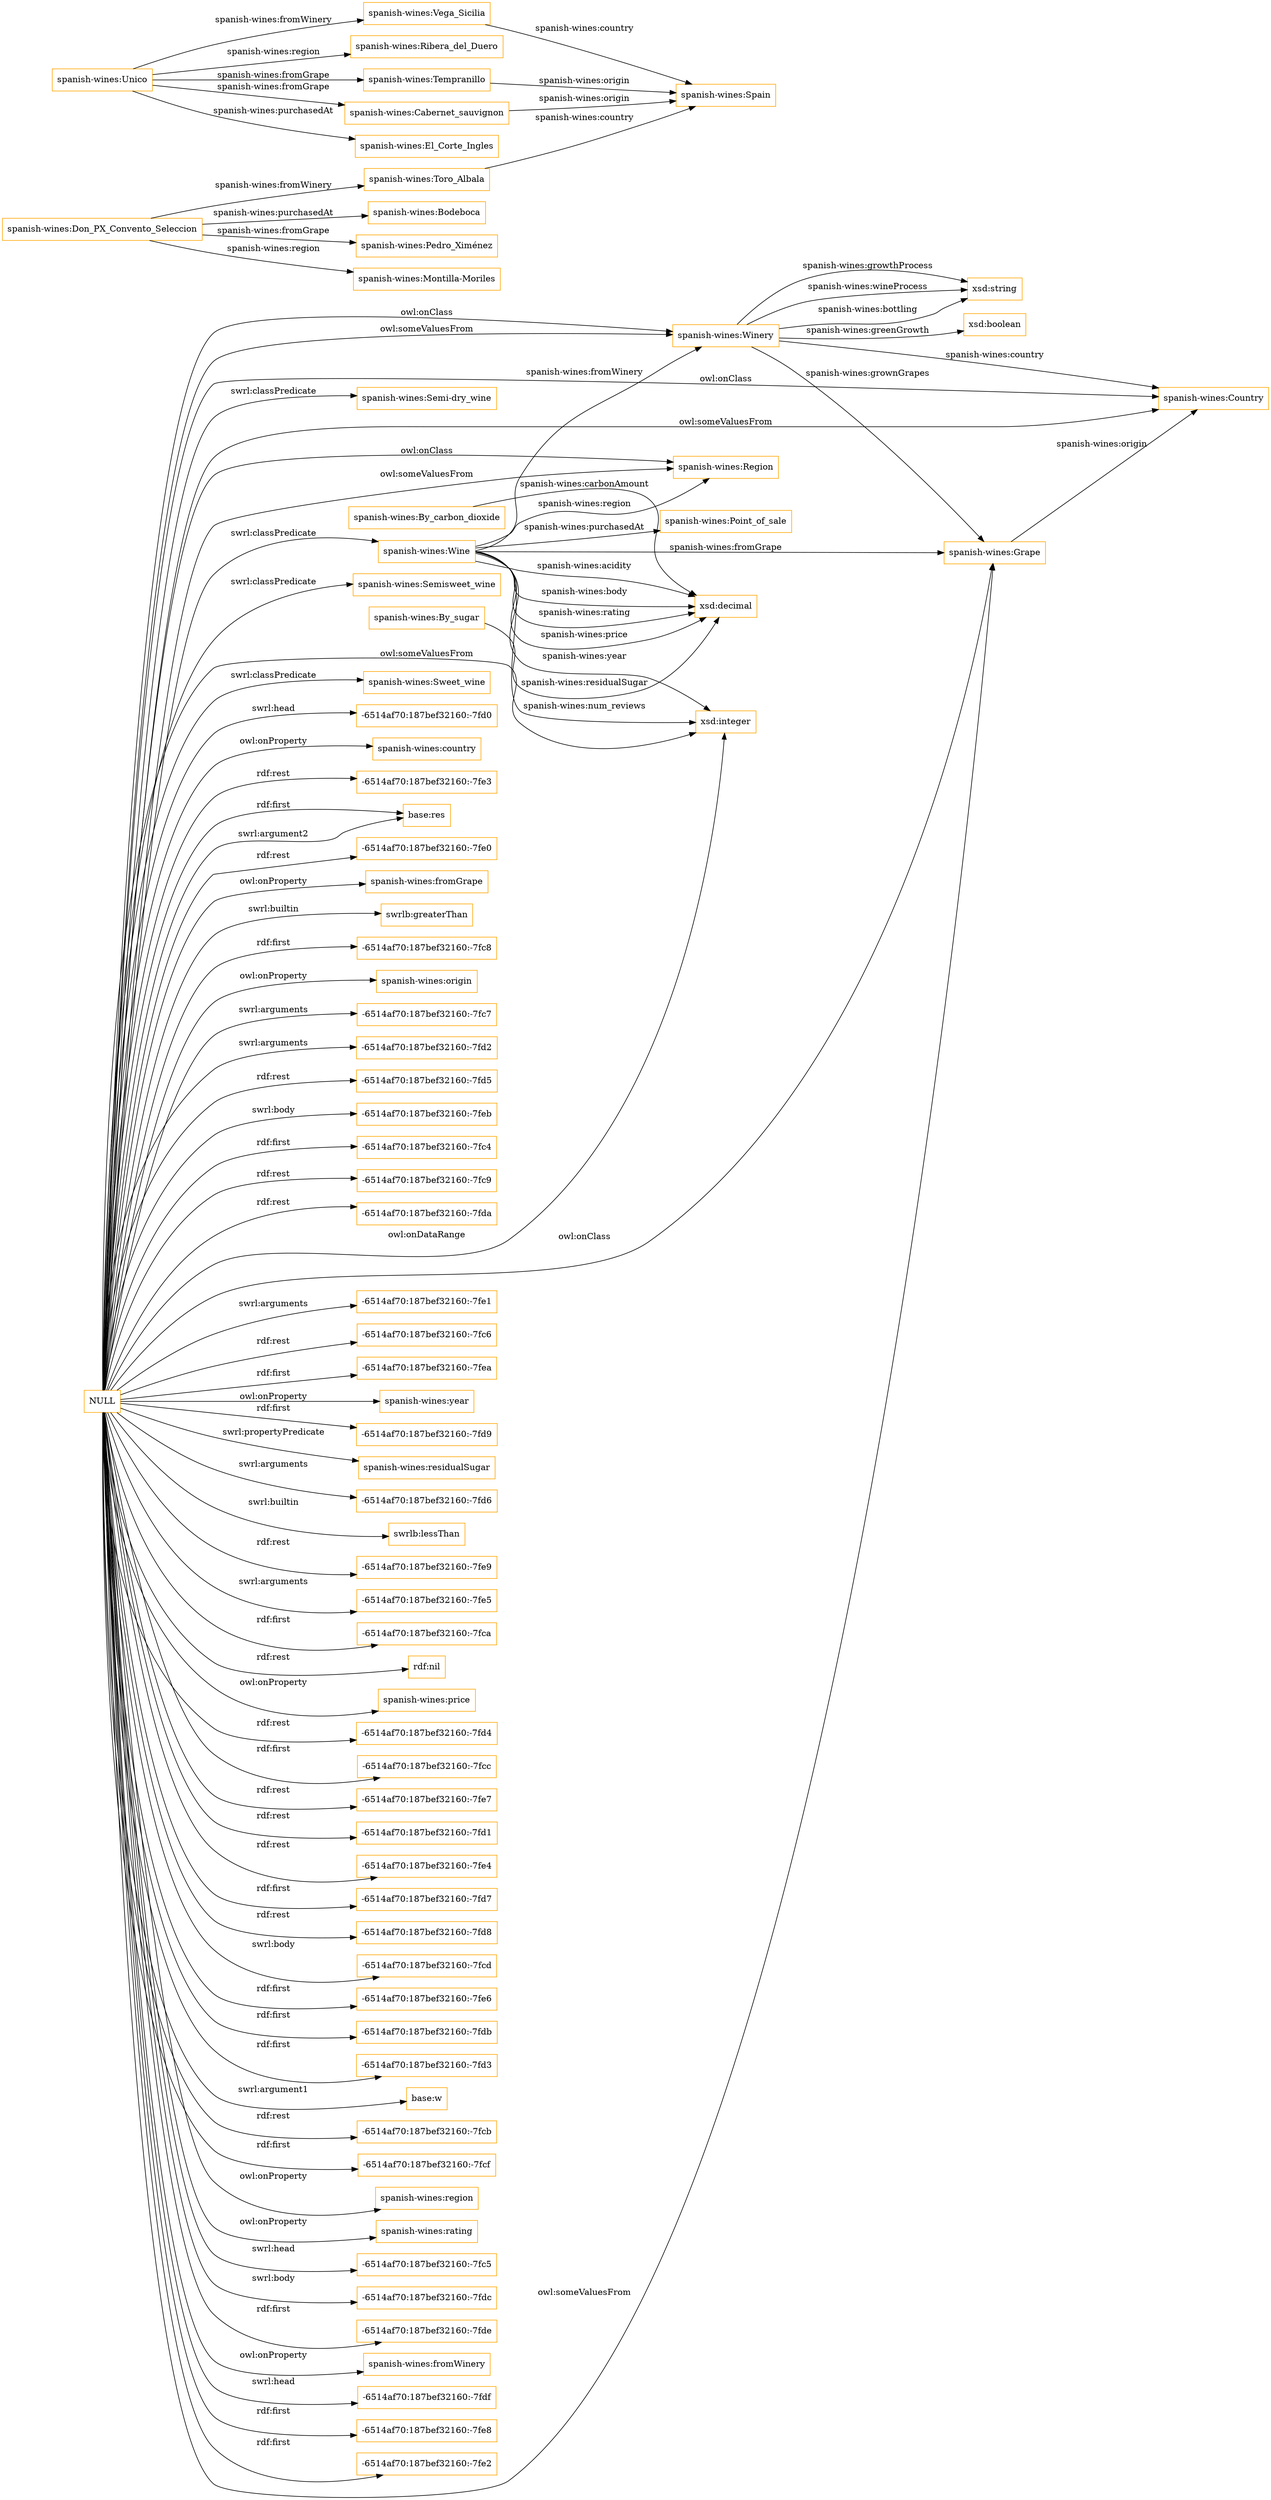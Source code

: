 digraph ar2dtool_diagram { 
rankdir=LR;
size="1501"
node [shape = rectangle, color="orange"]; "spanish-wines:By_carbon_dioxide" "spanish-wines:Winery" "spanish-wines:Semi-dry_wine" "spanish-wines:Country" "spanish-wines:Region" "spanish-wines:Wine" "spanish-wines:Point_of_sale" "spanish-wines:By_sugar" "spanish-wines:Semisweet_wine" "spanish-wines:Grape" "spanish-wines:Sweet_wine" ; /*classes style*/
	"NULL" -> "-6514af70:187bef32160:-7fd0" [ label = "swrl:head" ];
	"NULL" -> "spanish-wines:country" [ label = "owl:onProperty" ];
	"NULL" -> "spanish-wines:Semisweet_wine" [ label = "swrl:classPredicate" ];
	"NULL" -> "-6514af70:187bef32160:-7fe3" [ label = "rdf:rest" ];
	"NULL" -> "base:res" [ label = "rdf:first" ];
	"NULL" -> "spanish-wines:Grape" [ label = "owl:onClass" ];
	"NULL" -> "-6514af70:187bef32160:-7fe0" [ label = "rdf:rest" ];
	"NULL" -> "spanish-wines:fromGrape" [ label = "owl:onProperty" ];
	"NULL" -> "swrlb:greaterThan" [ label = "swrl:builtin" ];
	"NULL" -> "spanish-wines:Region" [ label = "owl:onClass" ];
	"NULL" -> "-6514af70:187bef32160:-7fc8" [ label = "rdf:first" ];
	"NULL" -> "spanish-wines:origin" [ label = "owl:onProperty" ];
	"NULL" -> "-6514af70:187bef32160:-7fc7" [ label = "swrl:arguments" ];
	"NULL" -> "-6514af70:187bef32160:-7fd2" [ label = "swrl:arguments" ];
	"NULL" -> "spanish-wines:Grape" [ label = "owl:someValuesFrom" ];
	"NULL" -> "-6514af70:187bef32160:-7fd5" [ label = "rdf:rest" ];
	"NULL" -> "-6514af70:187bef32160:-7feb" [ label = "swrl:body" ];
	"NULL" -> "-6514af70:187bef32160:-7fc4" [ label = "rdf:first" ];
	"NULL" -> "-6514af70:187bef32160:-7fc9" [ label = "rdf:rest" ];
	"NULL" -> "spanish-wines:Sweet_wine" [ label = "swrl:classPredicate" ];
	"NULL" -> "-6514af70:187bef32160:-7fda" [ label = "rdf:rest" ];
	"NULL" -> "xsd:integer" [ label = "owl:onDataRange" ];
	"NULL" -> "-6514af70:187bef32160:-7fe1" [ label = "swrl:arguments" ];
	"NULL" -> "-6514af70:187bef32160:-7fc6" [ label = "rdf:rest" ];
	"NULL" -> "-6514af70:187bef32160:-7fea" [ label = "rdf:first" ];
	"NULL" -> "spanish-wines:year" [ label = "owl:onProperty" ];
	"NULL" -> "spanish-wines:Winery" [ label = "owl:onClass" ];
	"NULL" -> "spanish-wines:Winery" [ label = "owl:someValuesFrom" ];
	"NULL" -> "-6514af70:187bef32160:-7fd9" [ label = "rdf:first" ];
	"NULL" -> "spanish-wines:residualSugar" [ label = "swrl:propertyPredicate" ];
	"NULL" -> "-6514af70:187bef32160:-7fd6" [ label = "swrl:arguments" ];
	"NULL" -> "spanish-wines:Country" [ label = "owl:onClass" ];
	"NULL" -> "swrlb:lessThan" [ label = "swrl:builtin" ];
	"NULL" -> "-6514af70:187bef32160:-7fe9" [ label = "rdf:rest" ];
	"NULL" -> "base:res" [ label = "swrl:argument2" ];
	"NULL" -> "spanish-wines:Semi-dry_wine" [ label = "swrl:classPredicate" ];
	"NULL" -> "-6514af70:187bef32160:-7fe5" [ label = "swrl:arguments" ];
	"NULL" -> "-6514af70:187bef32160:-7fca" [ label = "rdf:first" ];
	"NULL" -> "rdf:nil" [ label = "rdf:rest" ];
	"NULL" -> "spanish-wines:price" [ label = "owl:onProperty" ];
	"NULL" -> "-6514af70:187bef32160:-7fd4" [ label = "rdf:rest" ];
	"NULL" -> "-6514af70:187bef32160:-7fcc" [ label = "rdf:first" ];
	"NULL" -> "-6514af70:187bef32160:-7fe7" [ label = "rdf:rest" ];
	"NULL" -> "spanish-wines:Region" [ label = "owl:someValuesFrom" ];
	"NULL" -> "-6514af70:187bef32160:-7fd1" [ label = "rdf:rest" ];
	"NULL" -> "-6514af70:187bef32160:-7fe4" [ label = "rdf:rest" ];
	"NULL" -> "-6514af70:187bef32160:-7fd7" [ label = "rdf:first" ];
	"NULL" -> "-6514af70:187bef32160:-7fd8" [ label = "rdf:rest" ];
	"NULL" -> "-6514af70:187bef32160:-7fcd" [ label = "swrl:body" ];
	"NULL" -> "spanish-wines:Country" [ label = "owl:someValuesFrom" ];
	"NULL" -> "-6514af70:187bef32160:-7fe6" [ label = "rdf:first" ];
	"NULL" -> "-6514af70:187bef32160:-7fdb" [ label = "rdf:first" ];
	"NULL" -> "-6514af70:187bef32160:-7fd3" [ label = "rdf:first" ];
	"NULL" -> "base:w" [ label = "swrl:argument1" ];
	"NULL" -> "-6514af70:187bef32160:-7fcb" [ label = "rdf:rest" ];
	"NULL" -> "-6514af70:187bef32160:-7fcf" [ label = "rdf:first" ];
	"NULL" -> "spanish-wines:region" [ label = "owl:onProperty" ];
	"NULL" -> "spanish-wines:rating" [ label = "owl:onProperty" ];
	"NULL" -> "xsd:integer" [ label = "owl:someValuesFrom" ];
	"NULL" -> "-6514af70:187bef32160:-7fc5" [ label = "swrl:head" ];
	"NULL" -> "-6514af70:187bef32160:-7fdc" [ label = "swrl:body" ];
	"NULL" -> "-6514af70:187bef32160:-7fde" [ label = "rdf:first" ];
	"NULL" -> "spanish-wines:fromWinery" [ label = "owl:onProperty" ];
	"NULL" -> "-6514af70:187bef32160:-7fdf" [ label = "swrl:head" ];
	"NULL" -> "-6514af70:187bef32160:-7fe8" [ label = "rdf:first" ];
	"NULL" -> "spanish-wines:Wine" [ label = "swrl:classPredicate" ];
	"NULL" -> "-6514af70:187bef32160:-7fe2" [ label = "rdf:first" ];
	"spanish-wines:Toro_Albala" -> "spanish-wines:Spain" [ label = "spanish-wines:country" ];
	"spanish-wines:Vega_Sicilia" -> "spanish-wines:Spain" [ label = "spanish-wines:country" ];
	"spanish-wines:Unico" -> "spanish-wines:Ribera_del_Duero" [ label = "spanish-wines:region" ];
	"spanish-wines:Unico" -> "spanish-wines:Vega_Sicilia" [ label = "spanish-wines:fromWinery" ];
	"spanish-wines:Unico" -> "spanish-wines:Tempranillo" [ label = "spanish-wines:fromGrape" ];
	"spanish-wines:Unico" -> "spanish-wines:Cabernet_sauvignon" [ label = "spanish-wines:fromGrape" ];
	"spanish-wines:Unico" -> "spanish-wines:El_Corte_Ingles" [ label = "spanish-wines:purchasedAt" ];
	"spanish-wines:Don_PX_Convento_Seleccion" -> "spanish-wines:Bodeboca" [ label = "spanish-wines:purchasedAt" ];
	"spanish-wines:Don_PX_Convento_Seleccion" -> "spanish-wines:Pedro_Ximénez" [ label = "spanish-wines:fromGrape" ];
	"spanish-wines:Don_PX_Convento_Seleccion" -> "spanish-wines:Toro_Albala" [ label = "spanish-wines:fromWinery" ];
	"spanish-wines:Don_PX_Convento_Seleccion" -> "spanish-wines:Montilla-Moriles" [ label = "spanish-wines:region" ];
	"spanish-wines:Tempranillo" -> "spanish-wines:Spain" [ label = "spanish-wines:origin" ];
	"spanish-wines:Cabernet_sauvignon" -> "spanish-wines:Spain" [ label = "spanish-wines:origin" ];
	"spanish-wines:Wine" -> "spanish-wines:Winery" [ label = "spanish-wines:fromWinery" ];
	"spanish-wines:Winery" -> "xsd:string" [ label = "spanish-wines:wineProcess" ];
	"spanish-wines:Wine" -> "xsd:integer" [ label = "spanish-wines:year" ];
	"spanish-wines:Wine" -> "xsd:decimal" [ label = "spanish-wines:rating" ];
	"spanish-wines:Wine" -> "xsd:integer" [ label = "spanish-wines:num_reviews" ];
	"spanish-wines:By_carbon_dioxide" -> "xsd:decimal" [ label = "spanish-wines:carbonAmount" ];
	"spanish-wines:Wine" -> "spanish-wines:Grape" [ label = "spanish-wines:fromGrape" ];
	"spanish-wines:Wine" -> "xsd:decimal" [ label = "spanish-wines:price" ];
	"spanish-wines:Winery" -> "spanish-wines:Country" [ label = "spanish-wines:country" ];
	"spanish-wines:Grape" -> "spanish-wines:Country" [ label = "spanish-wines:origin" ];
	"spanish-wines:Wine" -> "spanish-wines:Point_of_sale" [ label = "spanish-wines:purchasedAt" ];
	"spanish-wines:Wine" -> "xsd:decimal" [ label = "spanish-wines:acidity" ];
	"spanish-wines:By_sugar" -> "xsd:decimal" [ label = "spanish-wines:residualSugar" ];
	"spanish-wines:Wine" -> "xsd:decimal" [ label = "spanish-wines:body" ];
	"spanish-wines:Winery" -> "xsd:string" [ label = "spanish-wines:bottling" ];
	"spanish-wines:Winery" -> "xsd:string" [ label = "spanish-wines:growthProcess" ];
	"spanish-wines:Winery" -> "xsd:boolean" [ label = "spanish-wines:greenGrowth" ];
	"spanish-wines:Winery" -> "spanish-wines:Grape" [ label = "spanish-wines:grownGrapes" ];
	"spanish-wines:Wine" -> "spanish-wines:Region" [ label = "spanish-wines:region" ];

}
